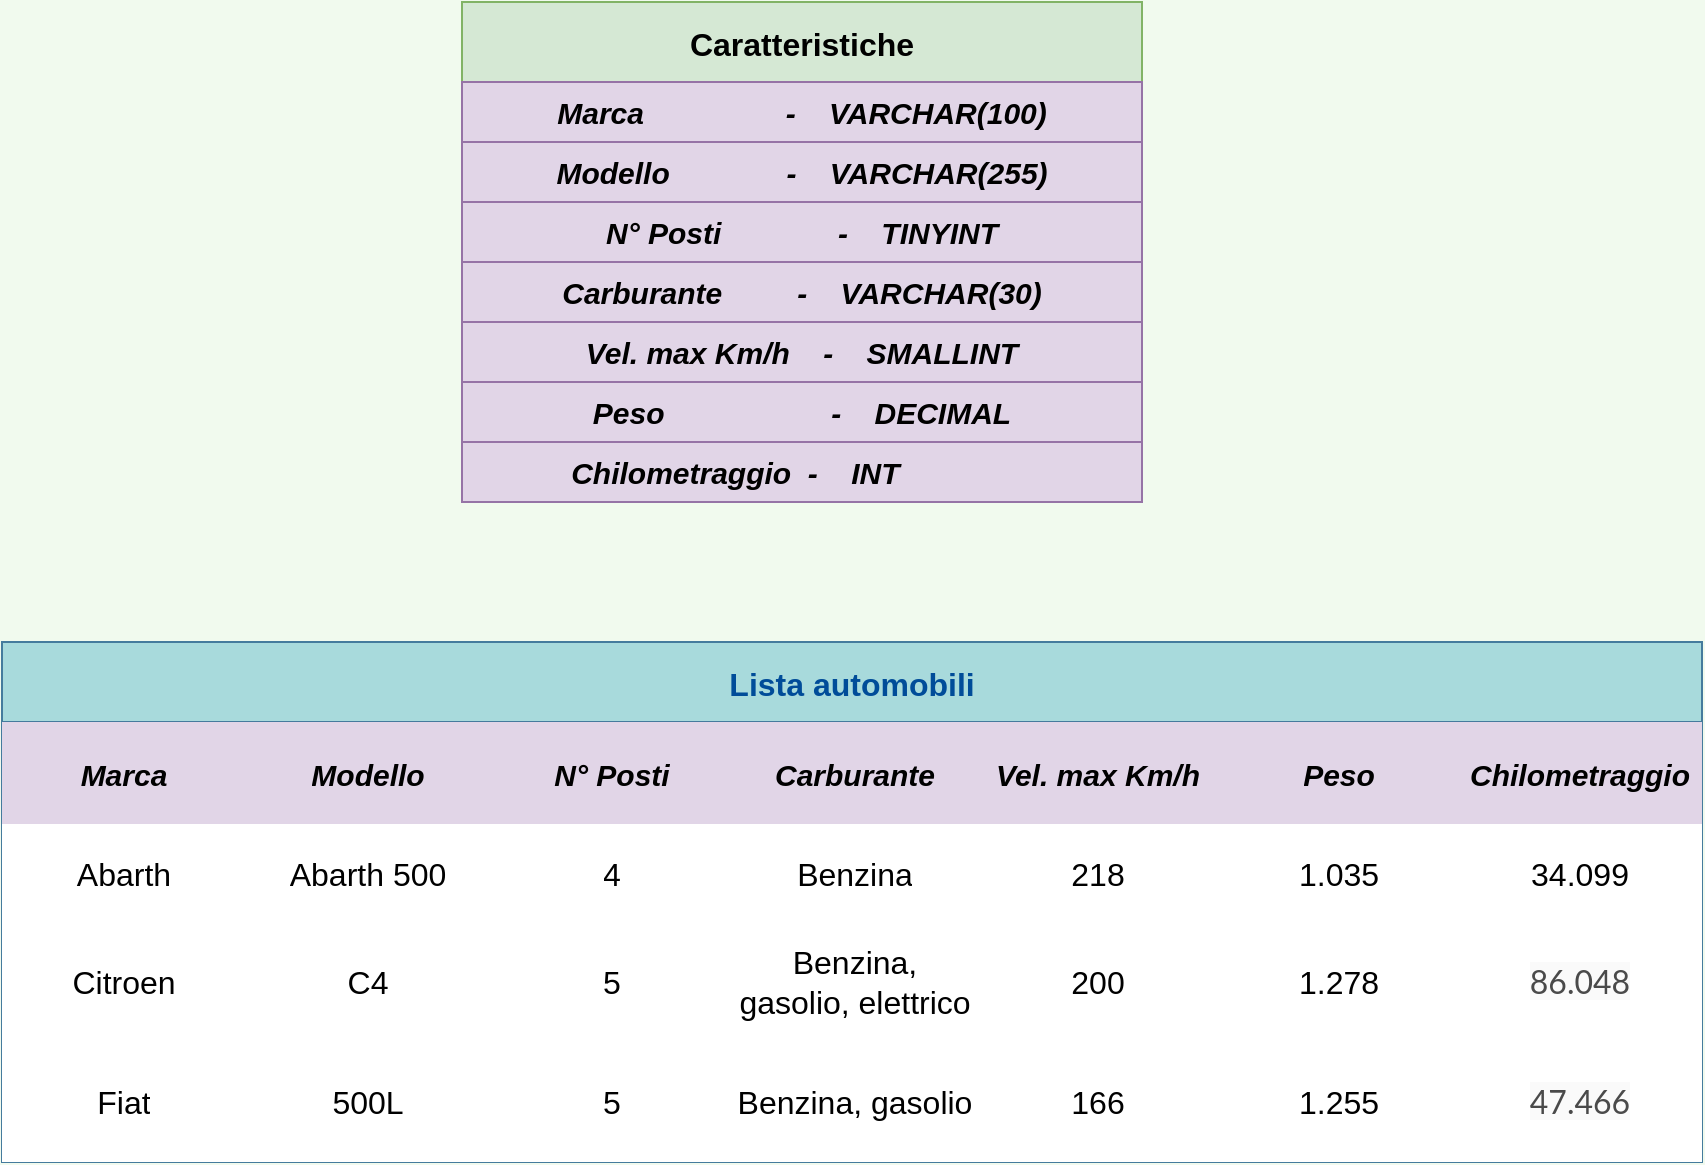 <mxfile version="20.0.4" type="device"><diagram id="EqFvh4mjCrqLSc9E7W2_" name="Page-1"><mxGraphModel dx="1422" dy="762" grid="1" gridSize="10" guides="1" tooltips="1" connect="1" arrows="1" fold="1" page="1" pageScale="1" pageWidth="850" pageHeight="1100" background="#F1FAEE" math="0" shadow="0"><root><mxCell id="0"/><mxCell id="1" parent="0"/><mxCell id="uucBQuR6lk9ie5cNVxC--81" value="Caratteristiche" style="swimlane;fontStyle=1;childLayout=stackLayout;horizontal=1;startSize=40;horizontalStack=0;resizeParent=1;resizeParentMax=0;resizeLast=0;collapsible=1;marginBottom=0;align=center;fontSize=16;rounded=0;labelBackgroundColor=none;labelBorderColor=none;sketch=0;fillColor=#d5e8d4;strokeColor=#82b366;" vertex="1" parent="1"><mxGeometry x="230" width="340" height="250" as="geometry"/></mxCell><mxCell id="uucBQuR6lk9ie5cNVxC--82" value="Marca                 -    VARCHAR(100)" style="text;spacingLeft=4;spacingRight=4;overflow=hidden;rotatable=0;points=[[0,0.5],[1,0.5]];portConstraint=eastwest;fontSize=15;rounded=0;labelBackgroundColor=none;labelBorderColor=none;sketch=0;html=0;fontStyle=3;spacing=2;fillColor=#e1d5e7;strokeColor=#9673a6;align=center;" vertex="1" parent="uucBQuR6lk9ie5cNVxC--81"><mxGeometry y="40" width="340" height="30" as="geometry"/></mxCell><mxCell id="uucBQuR6lk9ie5cNVxC--83" value="Modello              -    VARCHAR(255)" style="text;strokeColor=#9673a6;fillColor=#e1d5e7;spacingLeft=4;spacingRight=4;overflow=hidden;rotatable=0;points=[[0,0.5],[1,0.5]];portConstraint=eastwest;fontSize=15;rounded=0;labelBackgroundColor=none;labelBorderColor=none;sketch=0;html=0;fontStyle=3;spacing=2;align=center;" vertex="1" parent="uucBQuR6lk9ie5cNVxC--81"><mxGeometry y="70" width="340" height="30" as="geometry"/></mxCell><mxCell id="uucBQuR6lk9ie5cNVxC--84" value="N° Posti              -    TINYINT" style="text;strokeColor=#9673a6;fillColor=#e1d5e7;spacingLeft=4;spacingRight=4;overflow=hidden;rotatable=0;points=[[0,0.5],[1,0.5]];portConstraint=eastwest;fontSize=15;rounded=0;labelBackgroundColor=none;labelBorderColor=none;sketch=0;html=0;fontStyle=3;spacing=2;align=center;" vertex="1" parent="uucBQuR6lk9ie5cNVxC--81"><mxGeometry y="100" width="340" height="30" as="geometry"/></mxCell><mxCell id="uucBQuR6lk9ie5cNVxC--85" value="Carburante         -    VARCHAR(30)" style="text;strokeColor=#9673a6;fillColor=#e1d5e7;spacingLeft=4;spacingRight=4;overflow=hidden;rotatable=0;points=[[0,0.5],[1,0.5]];portConstraint=eastwest;fontSize=15;rounded=0;labelBackgroundColor=none;labelBorderColor=none;sketch=0;html=0;fontStyle=3;spacing=2;align=center;" vertex="1" parent="uucBQuR6lk9ie5cNVxC--81"><mxGeometry y="130" width="340" height="30" as="geometry"/></mxCell><mxCell id="uucBQuR6lk9ie5cNVxC--86" value="Vel. max Km/h    -    SMALLINT" style="text;strokeColor=#9673a6;fillColor=#e1d5e7;spacingLeft=4;spacingRight=4;overflow=hidden;rotatable=0;points=[[0,0.5],[1,0.5]];portConstraint=eastwest;fontSize=15;rounded=0;labelBackgroundColor=none;labelBorderColor=none;sketch=0;html=0;fontStyle=3;spacing=2;align=center;" vertex="1" parent="uucBQuR6lk9ie5cNVxC--81"><mxGeometry y="160" width="340" height="30" as="geometry"/></mxCell><mxCell id="uucBQuR6lk9ie5cNVxC--87" value="Peso                    -    DECIMAL" style="text;strokeColor=#9673a6;fillColor=#e1d5e7;spacingLeft=4;spacingRight=4;overflow=hidden;rotatable=0;points=[[0,0.5],[1,0.5]];portConstraint=eastwest;fontSize=15;rounded=0;labelBackgroundColor=none;labelBorderColor=none;sketch=0;html=0;fontStyle=3;spacing=2;align=center;" vertex="1" parent="uucBQuR6lk9ie5cNVxC--81"><mxGeometry y="190" width="340" height="30" as="geometry"/></mxCell><mxCell id="uucBQuR6lk9ie5cNVxC--88" value="Chilometraggio  -    INT                " style="text;strokeColor=#9673a6;fillColor=#e1d5e7;spacingLeft=4;spacingRight=4;overflow=hidden;rotatable=0;points=[[0,0.5],[1,0.5]];portConstraint=eastwest;fontSize=15;rounded=0;labelBackgroundColor=none;labelBorderColor=none;sketch=0;html=0;fontStyle=3;spacing=2;align=center;" vertex="1" parent="uucBQuR6lk9ie5cNVxC--81"><mxGeometry y="220" width="340" height="30" as="geometry"/></mxCell><mxCell id="uucBQuR6lk9ie5cNVxC--89" value="Lista automobili" style="shape=table;startSize=40;container=1;collapsible=0;childLayout=tableLayout;fontStyle=1;align=center;rounded=0;labelBackgroundColor=none;labelBorderColor=none;sketch=0;fontSize=16;fontColor=#004C99;strokeColor=#457B9D;fillColor=#A8DADC;html=0;" vertex="1" parent="1"><mxGeometry y="320" width="850" height="260" as="geometry"/></mxCell><mxCell id="uucBQuR6lk9ie5cNVxC--90" value="" style="shape=tableRow;horizontal=0;startSize=0;swimlaneHead=0;swimlaneBody=0;top=0;left=0;bottom=0;right=0;collapsible=0;dropTarget=0;fillColor=none;points=[[0,0.5],[1,0.5]];portConstraint=eastwest;rounded=0;labelBackgroundColor=none;labelBorderColor=none;sketch=0;fontSize=16;fontColor=#004C99;strokeColor=#457B9D;html=0;" vertex="1" parent="uucBQuR6lk9ie5cNVxC--89"><mxGeometry y="40" width="850" height="51" as="geometry"/></mxCell><mxCell id="uucBQuR6lk9ie5cNVxC--91" value="&lt;b style=&quot;&quot;&gt;&lt;i style=&quot;&quot;&gt;&lt;font style=&quot;font-size: 15px;&quot;&gt;Marca&lt;/font&gt;&lt;/i&gt;&lt;/b&gt;" style="shape=partialRectangle;html=1;whiteSpace=wrap;connectable=0;top=0;left=0;bottom=0;right=0;overflow=hidden;rounded=0;labelBackgroundColor=none;labelBorderColor=none;sketch=0;fontSize=16;fillColor=#e1d5e7;strokeColor=#9673a6;" vertex="1" parent="uucBQuR6lk9ie5cNVxC--90"><mxGeometry width="122" height="51" as="geometry"><mxRectangle width="122" height="51" as="alternateBounds"/></mxGeometry></mxCell><mxCell id="uucBQuR6lk9ie5cNVxC--111" value="&lt;b&gt;&lt;i style=&quot;&quot;&gt;&lt;font style=&quot;font-size: 15px;&quot;&gt;Modello&lt;/font&gt;&lt;/i&gt;&lt;/b&gt;" style="shape=partialRectangle;html=1;whiteSpace=wrap;connectable=0;top=0;left=0;bottom=0;right=0;overflow=hidden;rounded=0;labelBackgroundColor=none;labelBorderColor=none;sketch=0;fontSize=16;fillColor=#e1d5e7;strokeColor=#9673a6;" vertex="1" parent="uucBQuR6lk9ie5cNVxC--90"><mxGeometry x="122" width="122" height="51" as="geometry"><mxRectangle width="122" height="51" as="alternateBounds"/></mxGeometry></mxCell><mxCell id="uucBQuR6lk9ie5cNVxC--108" value="&lt;b style=&quot;&quot;&gt;&lt;i style=&quot;&quot;&gt;&lt;font style=&quot;font-size: 15px;&quot;&gt;N° Posti&lt;/font&gt;&lt;/i&gt;&lt;/b&gt;" style="shape=partialRectangle;html=1;whiteSpace=wrap;connectable=0;top=0;left=0;bottom=0;right=0;overflow=hidden;rounded=0;labelBackgroundColor=none;labelBorderColor=none;sketch=0;fontSize=16;fillColor=#e1d5e7;strokeColor=#9673a6;" vertex="1" parent="uucBQuR6lk9ie5cNVxC--90"><mxGeometry x="244" width="122" height="51" as="geometry"><mxRectangle width="122" height="51" as="alternateBounds"/></mxGeometry></mxCell><mxCell id="uucBQuR6lk9ie5cNVxC--105" value="&lt;b style=&quot;&quot;&gt;&lt;i style=&quot;&quot;&gt;&lt;font style=&quot;font-size: 15px;&quot;&gt;Carburante&lt;/font&gt;&lt;/i&gt;&lt;/b&gt;" style="shape=partialRectangle;html=1;whiteSpace=wrap;connectable=0;top=0;left=0;bottom=0;right=0;overflow=hidden;rounded=0;labelBackgroundColor=none;labelBorderColor=none;sketch=0;fontSize=16;fillColor=#e1d5e7;strokeColor=#9673a6;" vertex="1" parent="uucBQuR6lk9ie5cNVxC--90"><mxGeometry x="366" width="121" height="51" as="geometry"><mxRectangle width="121" height="51" as="alternateBounds"/></mxGeometry></mxCell><mxCell id="uucBQuR6lk9ie5cNVxC--102" value="&lt;b&gt;&lt;i style=&quot;&quot;&gt;&lt;font style=&quot;font-size: 15px;&quot;&gt;Vel. max Km/h&lt;/font&gt;&lt;/i&gt;&lt;/b&gt;" style="shape=partialRectangle;html=1;whiteSpace=wrap;connectable=0;top=0;left=0;bottom=0;right=0;overflow=hidden;rounded=0;labelBackgroundColor=none;labelBorderColor=none;sketch=0;fontSize=16;fillColor=#e1d5e7;strokeColor=#9673a6;" vertex="1" parent="uucBQuR6lk9ie5cNVxC--90"><mxGeometry x="487" width="122" height="51" as="geometry"><mxRectangle width="122" height="51" as="alternateBounds"/></mxGeometry></mxCell><mxCell id="uucBQuR6lk9ie5cNVxC--92" value="&lt;b&gt;&lt;i style=&quot;&quot;&gt;&lt;font style=&quot;font-size: 15px;&quot;&gt;Peso&lt;/font&gt;&lt;/i&gt;&lt;/b&gt;" style="shape=partialRectangle;html=1;whiteSpace=wrap;connectable=0;top=0;left=0;bottom=0;right=0;overflow=hidden;rounded=0;labelBackgroundColor=none;labelBorderColor=none;sketch=0;fontSize=16;fillColor=#e1d5e7;strokeColor=#9673a6;" vertex="1" parent="uucBQuR6lk9ie5cNVxC--90"><mxGeometry x="609" width="119" height="51" as="geometry"><mxRectangle width="119" height="51" as="alternateBounds"/></mxGeometry></mxCell><mxCell id="uucBQuR6lk9ie5cNVxC--93" value="&lt;b style=&quot;&quot;&gt;&lt;i style=&quot;&quot;&gt;&lt;font style=&quot;font-size: 15px;&quot;&gt;Chilometraggio&lt;/font&gt;&lt;/i&gt;&lt;/b&gt;" style="shape=partialRectangle;html=1;whiteSpace=wrap;connectable=0;top=0;left=0;bottom=0;right=0;overflow=hidden;rounded=0;labelBackgroundColor=none;labelBorderColor=none;sketch=0;fontSize=16;fillColor=#e1d5e7;strokeColor=#9673a6;" vertex="1" parent="uucBQuR6lk9ie5cNVxC--90"><mxGeometry x="728" width="122" height="51" as="geometry"><mxRectangle width="122" height="51" as="alternateBounds"/></mxGeometry></mxCell><mxCell id="uucBQuR6lk9ie5cNVxC--94" value="" style="shape=tableRow;horizontal=0;startSize=0;swimlaneHead=0;swimlaneBody=0;top=0;left=0;bottom=0;right=0;collapsible=0;dropTarget=0;fillColor=none;points=[[0,0.5],[1,0.5]];portConstraint=eastwest;rounded=0;labelBackgroundColor=none;labelBorderColor=none;sketch=0;fontSize=16;fontColor=#004C99;strokeColor=#457B9D;html=0;" vertex="1" parent="uucBQuR6lk9ie5cNVxC--89"><mxGeometry y="91" width="850" height="49" as="geometry"/></mxCell><mxCell id="uucBQuR6lk9ie5cNVxC--95" value="Abarth" style="shape=partialRectangle;html=1;whiteSpace=wrap;connectable=0;top=0;left=0;bottom=0;right=0;overflow=hidden;rounded=0;labelBackgroundColor=#FFFFFF;labelBorderColor=none;sketch=0;fontSize=16;" vertex="1" parent="uucBQuR6lk9ie5cNVxC--94"><mxGeometry width="122" height="49" as="geometry"><mxRectangle width="122" height="49" as="alternateBounds"/></mxGeometry></mxCell><mxCell id="uucBQuR6lk9ie5cNVxC--112" value="Abarth 500" style="shape=partialRectangle;html=1;whiteSpace=wrap;connectable=0;top=0;left=0;bottom=0;right=0;overflow=hidden;rounded=0;labelBackgroundColor=#FFFFFF;labelBorderColor=none;sketch=0;fontSize=16;" vertex="1" parent="uucBQuR6lk9ie5cNVxC--94"><mxGeometry x="122" width="122" height="49" as="geometry"><mxRectangle width="122" height="49" as="alternateBounds"/></mxGeometry></mxCell><mxCell id="uucBQuR6lk9ie5cNVxC--109" value="4" style="shape=partialRectangle;html=1;whiteSpace=wrap;connectable=0;top=0;left=0;bottom=0;right=0;overflow=hidden;rounded=0;labelBackgroundColor=#FFFFFF;labelBorderColor=none;sketch=0;fontSize=16;" vertex="1" parent="uucBQuR6lk9ie5cNVxC--94"><mxGeometry x="244" width="122" height="49" as="geometry"><mxRectangle width="122" height="49" as="alternateBounds"/></mxGeometry></mxCell><mxCell id="uucBQuR6lk9ie5cNVxC--106" value="Benzina" style="shape=partialRectangle;html=1;whiteSpace=wrap;connectable=0;top=0;left=0;bottom=0;right=0;overflow=hidden;rounded=0;labelBackgroundColor=#FFFFFF;labelBorderColor=none;sketch=0;fontSize=16;" vertex="1" parent="uucBQuR6lk9ie5cNVxC--94"><mxGeometry x="366" width="121" height="49" as="geometry"><mxRectangle width="121" height="49" as="alternateBounds"/></mxGeometry></mxCell><mxCell id="uucBQuR6lk9ie5cNVxC--103" value="218" style="shape=partialRectangle;html=1;whiteSpace=wrap;connectable=0;top=0;left=0;bottom=0;right=0;overflow=hidden;rounded=0;labelBackgroundColor=#FFFFFF;labelBorderColor=none;sketch=0;fontSize=16;" vertex="1" parent="uucBQuR6lk9ie5cNVxC--94"><mxGeometry x="487" width="122" height="49" as="geometry"><mxRectangle width="122" height="49" as="alternateBounds"/></mxGeometry></mxCell><mxCell id="uucBQuR6lk9ie5cNVxC--96" value="1.035" style="shape=partialRectangle;html=1;whiteSpace=wrap;connectable=0;top=0;left=0;bottom=0;right=0;overflow=hidden;rounded=0;labelBackgroundColor=#FFFFFF;labelBorderColor=none;sketch=0;fontSize=16;" vertex="1" parent="uucBQuR6lk9ie5cNVxC--94"><mxGeometry x="609" width="119" height="49" as="geometry"><mxRectangle width="119" height="49" as="alternateBounds"/></mxGeometry></mxCell><mxCell id="uucBQuR6lk9ie5cNVxC--97" value="34.099" style="shape=partialRectangle;html=1;whiteSpace=wrap;connectable=0;top=0;left=0;bottom=0;right=0;overflow=hidden;rounded=0;labelBackgroundColor=#FFFFFF;labelBorderColor=none;sketch=0;fontSize=16;" vertex="1" parent="uucBQuR6lk9ie5cNVxC--94"><mxGeometry x="728" width="122" height="49" as="geometry"><mxRectangle width="122" height="49" as="alternateBounds"/></mxGeometry></mxCell><mxCell id="uucBQuR6lk9ie5cNVxC--98" value="" style="shape=tableRow;horizontal=0;startSize=0;swimlaneHead=0;swimlaneBody=0;top=0;left=0;bottom=0;right=0;collapsible=0;dropTarget=0;fillColor=none;points=[[0,0.5],[1,0.5]];portConstraint=eastwest;rounded=0;labelBackgroundColor=none;labelBorderColor=none;sketch=0;fontSize=16;fontColor=#004C99;strokeColor=#457B9D;html=0;" vertex="1" parent="uucBQuR6lk9ie5cNVxC--89"><mxGeometry y="140" width="850" height="60" as="geometry"/></mxCell><mxCell id="uucBQuR6lk9ie5cNVxC--99" value="Citroen" style="shape=partialRectangle;html=1;whiteSpace=wrap;connectable=0;top=0;left=0;bottom=0;right=0;overflow=hidden;rounded=0;labelBackgroundColor=#FFFFFF;labelBorderColor=none;sketch=0;fontSize=16;" vertex="1" parent="uucBQuR6lk9ie5cNVxC--98"><mxGeometry width="122" height="60" as="geometry"><mxRectangle width="122" height="60" as="alternateBounds"/></mxGeometry></mxCell><mxCell id="uucBQuR6lk9ie5cNVxC--113" value="C4" style="shape=partialRectangle;html=1;whiteSpace=wrap;connectable=0;top=0;left=0;bottom=0;right=0;overflow=hidden;rounded=0;labelBackgroundColor=#FFFFFF;labelBorderColor=none;sketch=0;fontSize=16;" vertex="1" parent="uucBQuR6lk9ie5cNVxC--98"><mxGeometry x="122" width="122" height="60" as="geometry"><mxRectangle width="122" height="60" as="alternateBounds"/></mxGeometry></mxCell><mxCell id="uucBQuR6lk9ie5cNVxC--110" value="5" style="shape=partialRectangle;html=1;whiteSpace=wrap;connectable=0;top=0;left=0;bottom=0;right=0;overflow=hidden;rounded=0;labelBackgroundColor=#FFFFFF;labelBorderColor=none;sketch=0;fontSize=16;" vertex="1" parent="uucBQuR6lk9ie5cNVxC--98"><mxGeometry x="244" width="122" height="60" as="geometry"><mxRectangle width="122" height="60" as="alternateBounds"/></mxGeometry></mxCell><mxCell id="uucBQuR6lk9ie5cNVxC--107" value="Benzina, gasolio, elettrico" style="shape=partialRectangle;html=1;whiteSpace=wrap;connectable=0;top=0;left=0;bottom=0;right=0;overflow=hidden;rounded=0;labelBackgroundColor=#FFFFFF;labelBorderColor=none;sketch=0;fontSize=16;" vertex="1" parent="uucBQuR6lk9ie5cNVxC--98"><mxGeometry x="366" width="121" height="60" as="geometry"><mxRectangle width="121" height="60" as="alternateBounds"/></mxGeometry></mxCell><mxCell id="uucBQuR6lk9ie5cNVxC--104" value="200" style="shape=partialRectangle;html=1;whiteSpace=wrap;connectable=0;top=0;left=0;bottom=0;right=0;overflow=hidden;rounded=0;labelBackgroundColor=#FFFFFF;labelBorderColor=none;sketch=0;fontSize=16;" vertex="1" parent="uucBQuR6lk9ie5cNVxC--98"><mxGeometry x="487" width="122" height="60" as="geometry"><mxRectangle width="122" height="60" as="alternateBounds"/></mxGeometry></mxCell><mxCell id="uucBQuR6lk9ie5cNVxC--100" value="1.278" style="shape=partialRectangle;html=1;whiteSpace=wrap;connectable=0;top=0;left=0;bottom=0;right=0;overflow=hidden;rounded=0;labelBackgroundColor=#FFFFFF;labelBorderColor=none;sketch=0;fontSize=16;" vertex="1" parent="uucBQuR6lk9ie5cNVxC--98"><mxGeometry x="609" width="119" height="60" as="geometry"><mxRectangle width="119" height="60" as="alternateBounds"/></mxGeometry></mxCell><mxCell id="uucBQuR6lk9ie5cNVxC--101" value="&lt;span style=&quot;color: rgb(74, 74, 74); font-family: Lato, &amp;quot;Helvetica Neue&amp;quot;, Helvetica, Arial, sans-serif; background-color: rgb(250, 250, 250);&quot;&gt;86.048&lt;/span&gt;" style="shape=partialRectangle;html=1;whiteSpace=wrap;connectable=0;top=0;left=0;bottom=0;right=0;overflow=hidden;rounded=0;labelBackgroundColor=#FFFFFF;labelBorderColor=none;sketch=0;fontSize=16;" vertex="1" parent="uucBQuR6lk9ie5cNVxC--98"><mxGeometry x="728" width="122" height="60" as="geometry"><mxRectangle width="122" height="60" as="alternateBounds"/></mxGeometry></mxCell><mxCell id="uucBQuR6lk9ie5cNVxC--120" style="shape=tableRow;horizontal=0;startSize=0;swimlaneHead=0;swimlaneBody=0;top=0;left=0;bottom=0;right=0;collapsible=0;dropTarget=0;fillColor=none;points=[[0,0.5],[1,0.5]];portConstraint=eastwest;rounded=0;labelBackgroundColor=none;labelBorderColor=none;sketch=0;fontSize=16;fontColor=#004C99;strokeColor=#457B9D;html=0;" vertex="1" parent="uucBQuR6lk9ie5cNVxC--89"><mxGeometry y="200" width="850" height="60" as="geometry"/></mxCell><mxCell id="uucBQuR6lk9ie5cNVxC--121" value="Fiat" style="shape=partialRectangle;html=1;whiteSpace=wrap;connectable=0;top=0;left=0;bottom=0;right=0;overflow=hidden;rounded=0;labelBackgroundColor=#FFFFFF;labelBorderColor=none;sketch=0;fontSize=16;" vertex="1" parent="uucBQuR6lk9ie5cNVxC--120"><mxGeometry width="122" height="60" as="geometry"><mxRectangle width="122" height="60" as="alternateBounds"/></mxGeometry></mxCell><mxCell id="uucBQuR6lk9ie5cNVxC--122" value="500L" style="shape=partialRectangle;html=1;whiteSpace=wrap;connectable=0;top=0;left=0;bottom=0;right=0;overflow=hidden;rounded=0;labelBackgroundColor=#FFFFFF;labelBorderColor=none;sketch=0;fontSize=16;" vertex="1" parent="uucBQuR6lk9ie5cNVxC--120"><mxGeometry x="122" width="122" height="60" as="geometry"><mxRectangle width="122" height="60" as="alternateBounds"/></mxGeometry></mxCell><mxCell id="uucBQuR6lk9ie5cNVxC--123" value="5" style="shape=partialRectangle;html=1;whiteSpace=wrap;connectable=0;top=0;left=0;bottom=0;right=0;overflow=hidden;rounded=0;labelBackgroundColor=#FFFFFF;labelBorderColor=none;sketch=0;fontSize=16;" vertex="1" parent="uucBQuR6lk9ie5cNVxC--120"><mxGeometry x="244" width="122" height="60" as="geometry"><mxRectangle width="122" height="60" as="alternateBounds"/></mxGeometry></mxCell><mxCell id="uucBQuR6lk9ie5cNVxC--124" value="Benzina, gasolio" style="shape=partialRectangle;html=1;whiteSpace=wrap;connectable=0;top=0;left=0;bottom=0;right=0;overflow=hidden;rounded=0;labelBackgroundColor=#FFFFFF;labelBorderColor=none;sketch=0;fontSize=16;" vertex="1" parent="uucBQuR6lk9ie5cNVxC--120"><mxGeometry x="366" width="121" height="60" as="geometry"><mxRectangle width="121" height="60" as="alternateBounds"/></mxGeometry></mxCell><mxCell id="uucBQuR6lk9ie5cNVxC--125" value="166" style="shape=partialRectangle;html=1;whiteSpace=wrap;connectable=0;top=0;left=0;bottom=0;right=0;overflow=hidden;rounded=0;labelBackgroundColor=#FFFFFF;labelBorderColor=none;sketch=0;fontSize=16;" vertex="1" parent="uucBQuR6lk9ie5cNVxC--120"><mxGeometry x="487" width="122" height="60" as="geometry"><mxRectangle width="122" height="60" as="alternateBounds"/></mxGeometry></mxCell><mxCell id="uucBQuR6lk9ie5cNVxC--126" value="1.255" style="shape=partialRectangle;html=1;whiteSpace=wrap;connectable=0;top=0;left=0;bottom=0;right=0;overflow=hidden;rounded=0;labelBackgroundColor=#FFFFFF;labelBorderColor=none;sketch=0;fontSize=16;" vertex="1" parent="uucBQuR6lk9ie5cNVxC--120"><mxGeometry x="609" width="119" height="60" as="geometry"><mxRectangle width="119" height="60" as="alternateBounds"/></mxGeometry></mxCell><mxCell id="uucBQuR6lk9ie5cNVxC--127" value="&lt;span style=&quot;color: rgb(74, 74, 74); font-family: Lato, &amp;quot;Helvetica Neue&amp;quot;, Helvetica, Arial, sans-serif; background-color: rgb(250, 250, 250);&quot;&gt;47.466&lt;/span&gt;" style="shape=partialRectangle;html=1;whiteSpace=wrap;connectable=0;top=0;left=0;bottom=0;right=0;overflow=hidden;rounded=0;labelBackgroundColor=#FFFFFF;labelBorderColor=none;sketch=0;fontSize=16;" vertex="1" parent="uucBQuR6lk9ie5cNVxC--120"><mxGeometry x="728" width="122" height="60" as="geometry"><mxRectangle width="122" height="60" as="alternateBounds"/></mxGeometry></mxCell></root></mxGraphModel></diagram></mxfile>